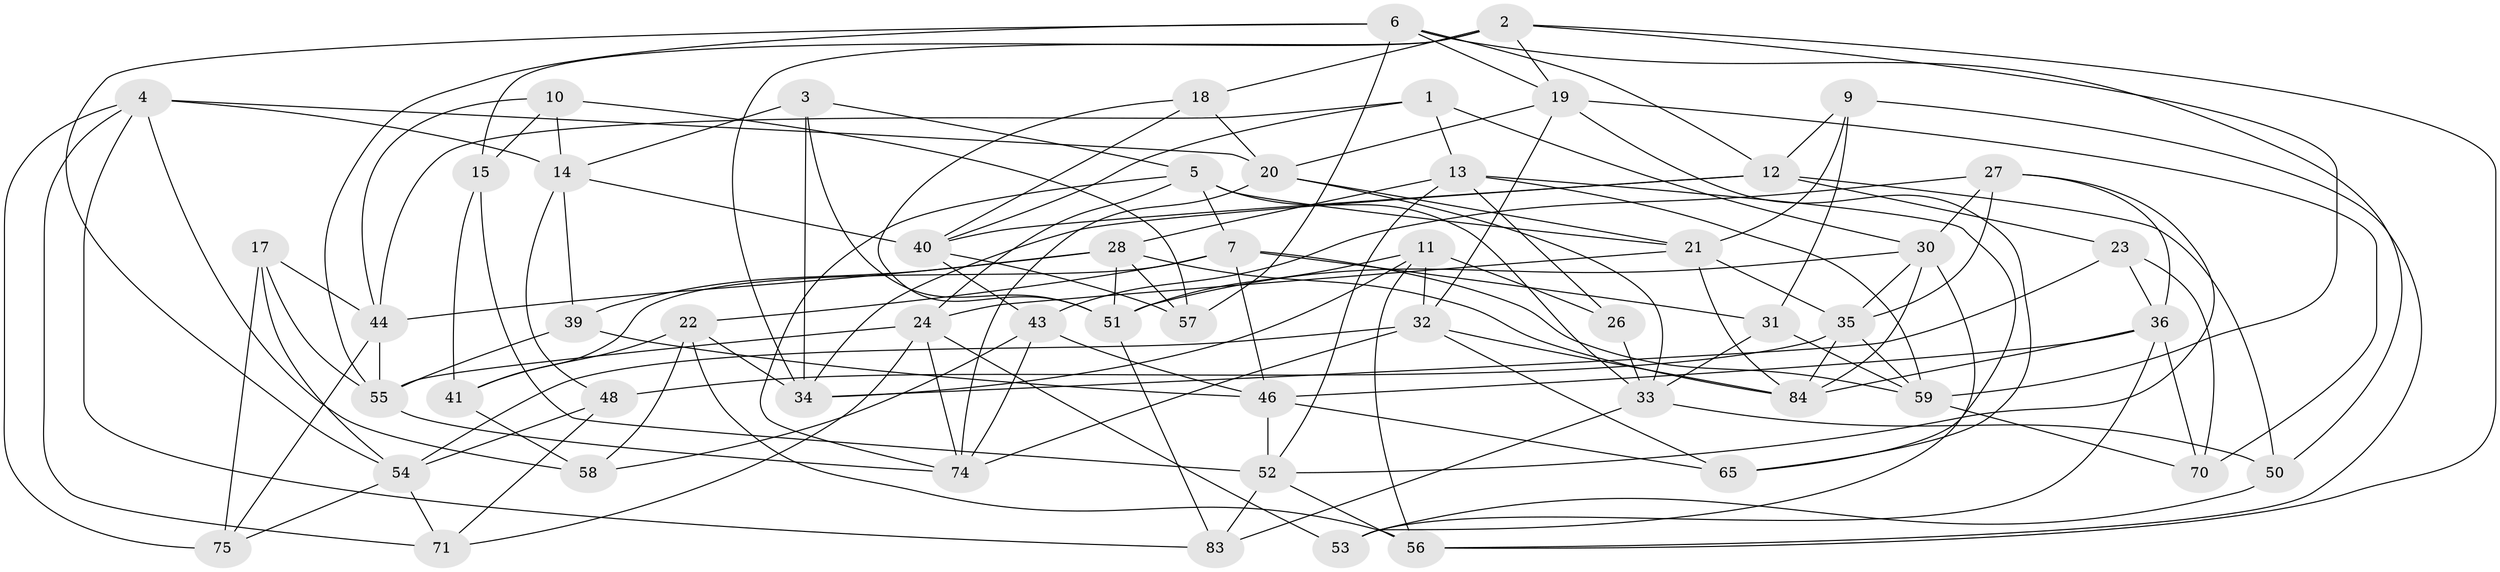 // original degree distribution, {4: 1.0}
// Generated by graph-tools (version 1.1) at 2025/42/03/06/25 10:42:17]
// undirected, 56 vertices, 143 edges
graph export_dot {
graph [start="1"]
  node [color=gray90,style=filled];
  1;
  2 [super="+80"];
  3;
  4 [super="+90"];
  5 [super="+37"];
  6 [super="+8"];
  7 [super="+73"];
  9;
  10;
  11 [super="+63"];
  12 [super="+16"];
  13 [super="+49"];
  14 [super="+25"];
  15;
  17;
  18;
  19 [super="+69"];
  20 [super="+87"];
  21 [super="+42"];
  22 [super="+64"];
  23;
  24 [super="+79"];
  26;
  27 [super="+38"];
  28 [super="+29"];
  30 [super="+45"];
  31;
  32 [super="+78"];
  33 [super="+76"];
  34 [super="+67"];
  35 [super="+68"];
  36 [super="+85"];
  39;
  40 [super="+88"];
  41;
  43 [super="+47"];
  44 [super="+60"];
  46 [super="+89"];
  48;
  50;
  51 [super="+77"];
  52 [super="+81"];
  53;
  54 [super="+66"];
  55 [super="+61"];
  56 [super="+72"];
  57;
  58;
  59 [super="+62"];
  65;
  70;
  71;
  74 [super="+82"];
  75;
  83;
  84 [super="+86"];
  1 -- 44;
  1 -- 30;
  1 -- 40;
  1 -- 13;
  2 -- 15;
  2 -- 59;
  2 -- 18;
  2 -- 34;
  2 -- 19;
  2 -- 56;
  3 -- 51;
  3 -- 5;
  3 -- 14;
  3 -- 34;
  4 -- 71;
  4 -- 58;
  4 -- 83;
  4 -- 75;
  4 -- 20;
  4 -- 14;
  5 -- 24;
  5 -- 33;
  5 -- 21;
  5 -- 7;
  5 -- 74;
  6 -- 57;
  6 -- 50;
  6 -- 12;
  6 -- 55;
  6 -- 19;
  6 -- 54;
  7 -- 41;
  7 -- 22;
  7 -- 31;
  7 -- 46;
  7 -- 59;
  9 -- 21;
  9 -- 31;
  9 -- 12;
  9 -- 56;
  10 -- 57;
  10 -- 15;
  10 -- 14;
  10 -- 44;
  11 -- 26 [weight=2];
  11 -- 56;
  11 -- 51;
  11 -- 34;
  11 -- 32;
  12 -- 34;
  12 -- 40;
  12 -- 23;
  12 -- 50;
  13 -- 65;
  13 -- 52;
  13 -- 28;
  13 -- 26;
  13 -- 59;
  14 -- 39;
  14 -- 40;
  14 -- 48;
  15 -- 41;
  15 -- 52;
  17 -- 55;
  17 -- 44;
  17 -- 75;
  17 -- 54;
  18 -- 20;
  18 -- 40;
  18 -- 51;
  19 -- 32;
  19 -- 65;
  19 -- 20;
  19 -- 70;
  20 -- 33;
  20 -- 21;
  20 -- 74;
  21 -- 84;
  21 -- 24;
  21 -- 35;
  22 -- 56 [weight=2];
  22 -- 58;
  22 -- 41;
  22 -- 34;
  23 -- 70;
  23 -- 36;
  23 -- 34;
  24 -- 71;
  24 -- 53;
  24 -- 74;
  24 -- 55;
  26 -- 33;
  27 -- 30;
  27 -- 43 [weight=2];
  27 -- 35;
  27 -- 36;
  27 -- 52;
  28 -- 57;
  28 -- 39;
  28 -- 84;
  28 -- 51;
  28 -- 44;
  30 -- 35;
  30 -- 51;
  30 -- 53;
  30 -- 84;
  31 -- 59;
  31 -- 33;
  32 -- 65;
  32 -- 54;
  32 -- 74;
  32 -- 84;
  33 -- 50;
  33 -- 83;
  35 -- 48;
  35 -- 59;
  35 -- 84;
  36 -- 53;
  36 -- 46;
  36 -- 70;
  36 -- 84;
  39 -- 46;
  39 -- 55;
  40 -- 57;
  40 -- 43;
  41 -- 58;
  43 -- 58;
  43 -- 74;
  43 -- 46;
  44 -- 75;
  44 -- 55;
  46 -- 65;
  46 -- 52;
  48 -- 54;
  48 -- 71;
  50 -- 53;
  51 -- 83;
  52 -- 83;
  52 -- 56;
  54 -- 75;
  54 -- 71;
  55 -- 74;
  59 -- 70;
}
